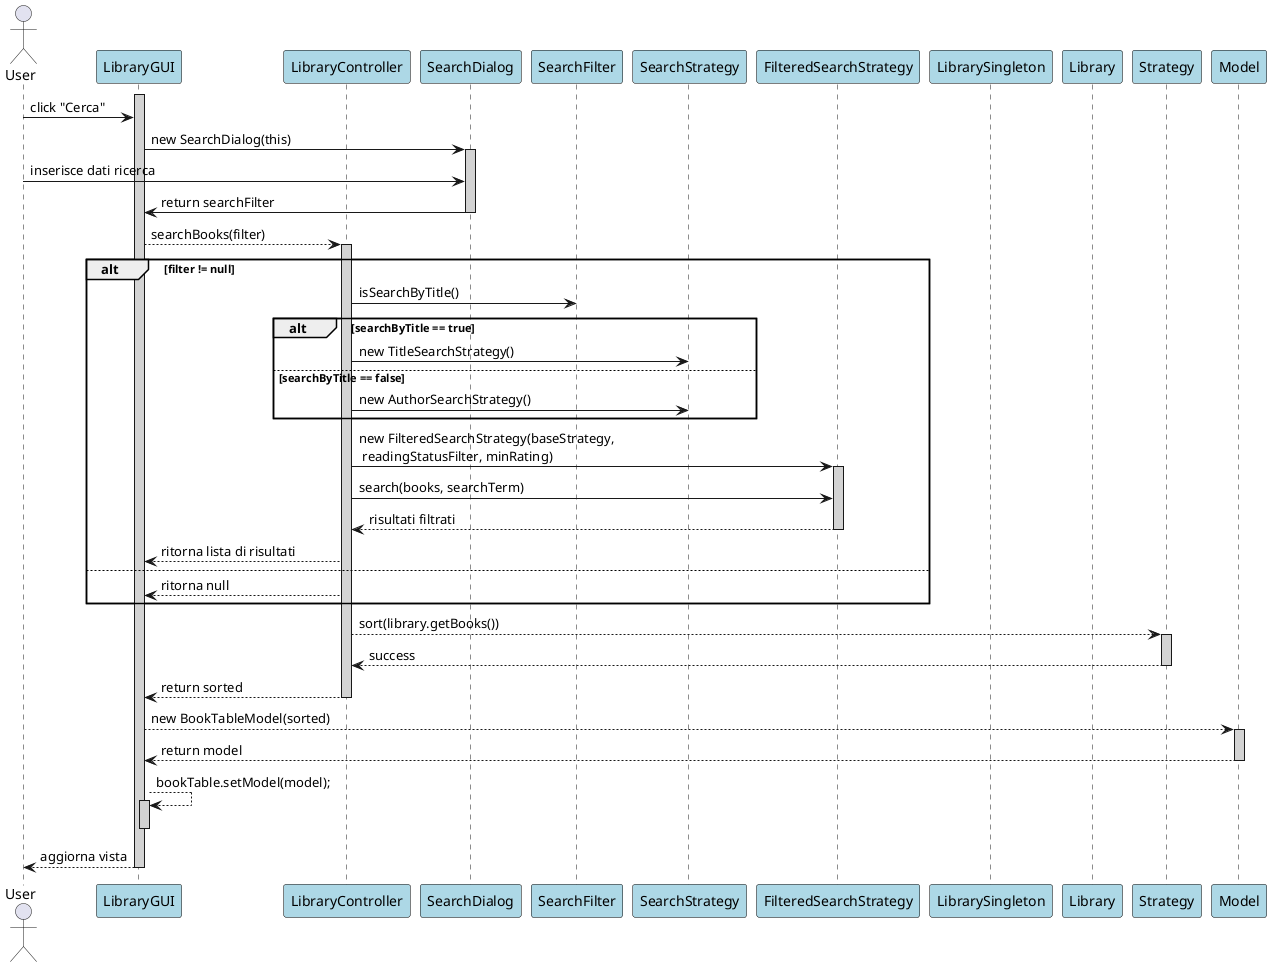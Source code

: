@startuml Search Sequence Diagram
'https://plantuml.com/sequence-diagram

skinparam sequence {
    ParticipantBackgroundColor LightBlue
    ParticipantBorderColor Black
    LifeLineBackgroundColor LightGray
}

actor User
participant "LibraryGUI" as GUI
participant "LibraryController" as Controller
participant "SearchDialog" as Dialog
participant "SearchFilter" as Filter
participant "SearchStrategy" as Search
participant "FilteredSearchStrategy" as FilteredSearch
participant "LibrarySingleton" as Singleton
participant "Library" as Library

activate GUI
User -> GUI: click "Cerca"

GUI -> Dialog: new SearchDialog(this)
activate Dialog
User -> Dialog: inserisce dati ricerca
Dialog -> GUI: return searchFilter
deactivate Dialog

GUI --> Controller: searchBooks(filter)
activate Controller

alt filter != null
    Controller -> Filter: isSearchByTitle()
    alt searchByTitle == true
        Controller -> Search: new TitleSearchStrategy()
    else searchByTitle == false
        Controller -> Search: new AuthorSearchStrategy()
    end

    Controller -> FilteredSearch: new FilteredSearchStrategy(baseStrategy,\n readingStatusFilter, minRating)

    activate FilteredSearch
    Controller -> FilteredSearch: search(books, searchTerm)
    FilteredSearch --> Controller: risultati filtrati
    deactivate FilteredSearch

    Controller --> GUI: ritorna lista di risultati
else
    Controller --> GUI: ritorna null
end


Controller --> Strategy: sort(library.getBooks())
activate Strategy
Strategy --> Controller: success
deactivate Strategy

Controller --> GUI: return sorted
deactivate Controller

GUI --> Model: new BookTableModel(sorted)
activate Model
Model --> GUI: return model
deactivate Model

GUI --> GUI: bookTable.setModel(model);
activate GUI
deactivate GUI

GUI --> User: aggiorna vista
deactivate GUI

@enduml